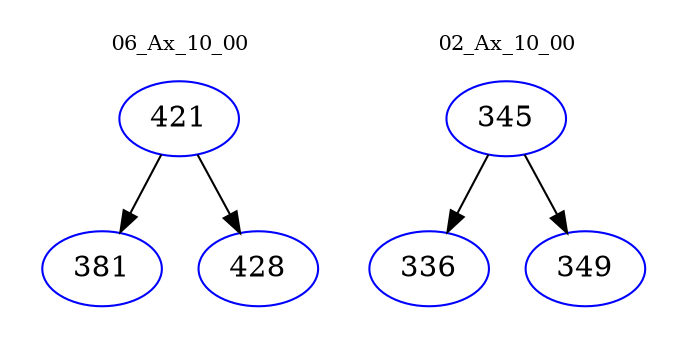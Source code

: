 digraph{
subgraph cluster_0 {
color = white
label = "06_Ax_10_00";
fontsize=10;
T0_421 [label="421", color="blue"]
T0_421 -> T0_381 [color="black"]
T0_381 [label="381", color="blue"]
T0_421 -> T0_428 [color="black"]
T0_428 [label="428", color="blue"]
}
subgraph cluster_1 {
color = white
label = "02_Ax_10_00";
fontsize=10;
T1_345 [label="345", color="blue"]
T1_345 -> T1_336 [color="black"]
T1_336 [label="336", color="blue"]
T1_345 -> T1_349 [color="black"]
T1_349 [label="349", color="blue"]
}
}
